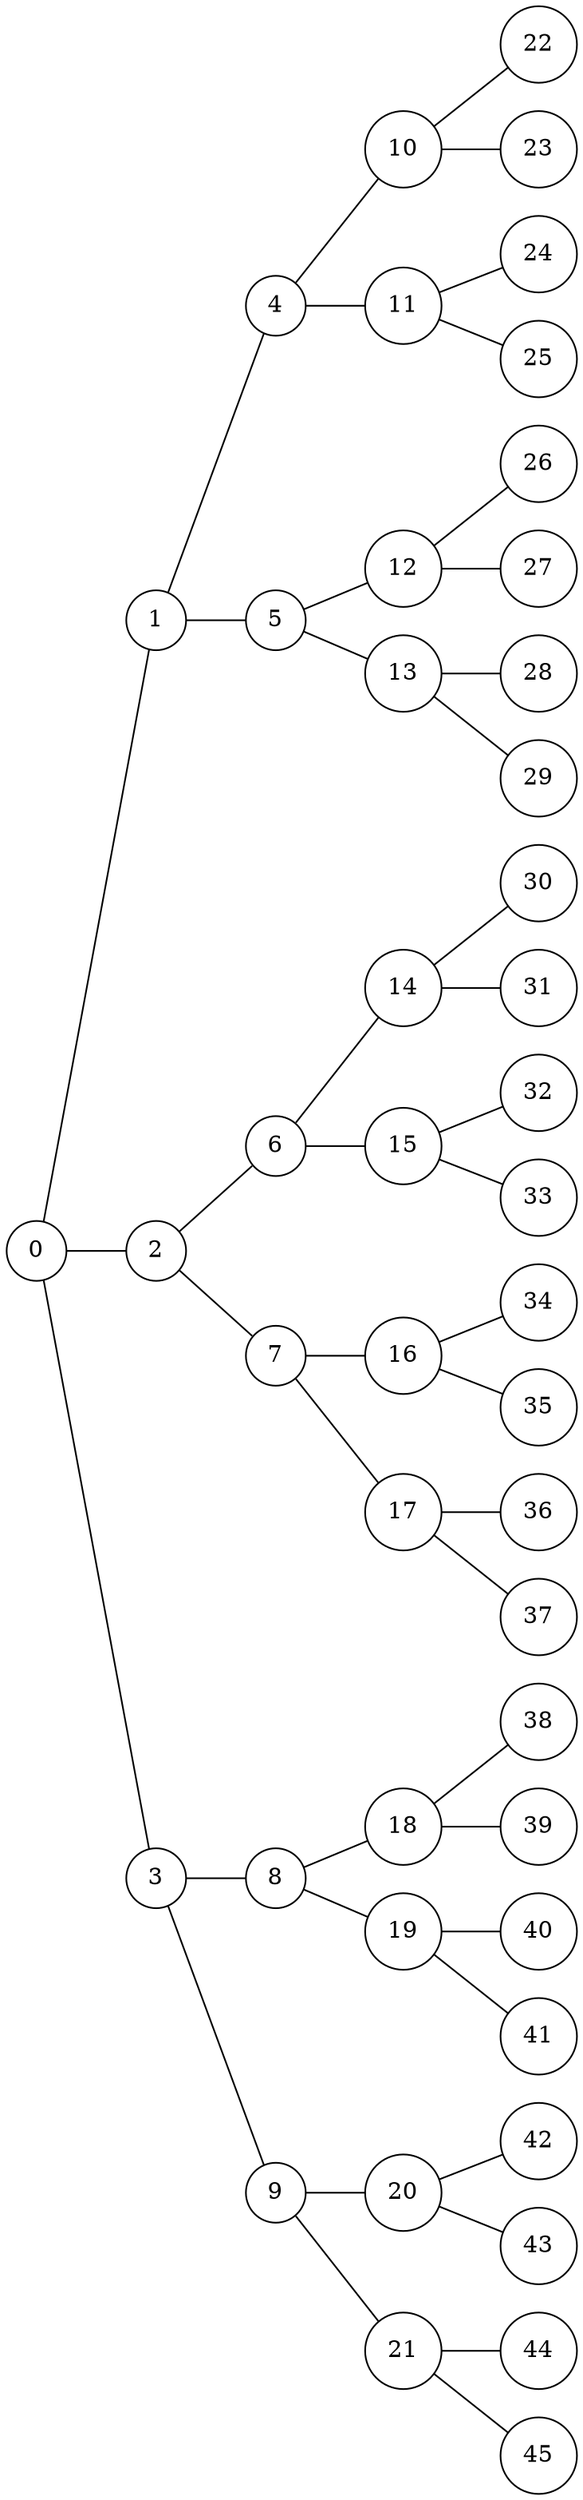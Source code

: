graph g1 {
  node [shape=circle];
  rankdir=LR;
  0;
  1;
  2;
  3;
  4;
  5;
  6;
  7;
  8;
  9;
  10;
  11;
  12;
  13;
  14;
  15;
  16;
  17;
  18;
  19;
  20;
  21;
  22;
  23;
  24;
  25;
  26;
  27;
  28;
  29;
  30;
  31;
  32;
  33;
  34;
  35;
  36;
  37;
  38;
  39;
  40;
  41;
  42;
  43;
  44;
  45;
  0 -- 1;
  0 -- 2;
  0 -- 3;
  1 -- 4;
  1 -- 5;
  2 -- 6;
  2 -- 7;
  3 -- 8;
  3 -- 9;
  4 -- 10;
  4 -- 11;
  5 -- 12;
  5 -- 13;
  6 -- 14;
  6 -- 15;
  7 -- 16;
  7 -- 17;
  8 -- 18;
  8 -- 19;
  9 -- 20;
  9 -- 21;
  10 -- 22;
  10 -- 23;
  11 -- 24;
  11 -- 25;
  12 -- 26;
  12 -- 27;
  13 -- 28;
  13 -- 29;
  14 -- 30;
  14 -- 31;
  15 -- 32;
  15 -- 33;
  16 -- 34;
  16 -- 35;
  17 -- 36;
  17 -- 37;
  18 -- 38;
  18 -- 39;
  19 -- 40;
  19 -- 41;
  20 -- 42;
  20 -- 43;
  21 -- 44;
  21 -- 45;
}
